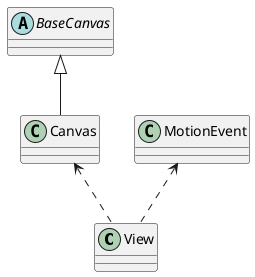@startuml

class View
class Canvas
class MotionEvent
abstract class BaseCanvas

BaseCanvas <|-- Canvas
Canvas <.. View
MotionEvent <.. View

@enduml
